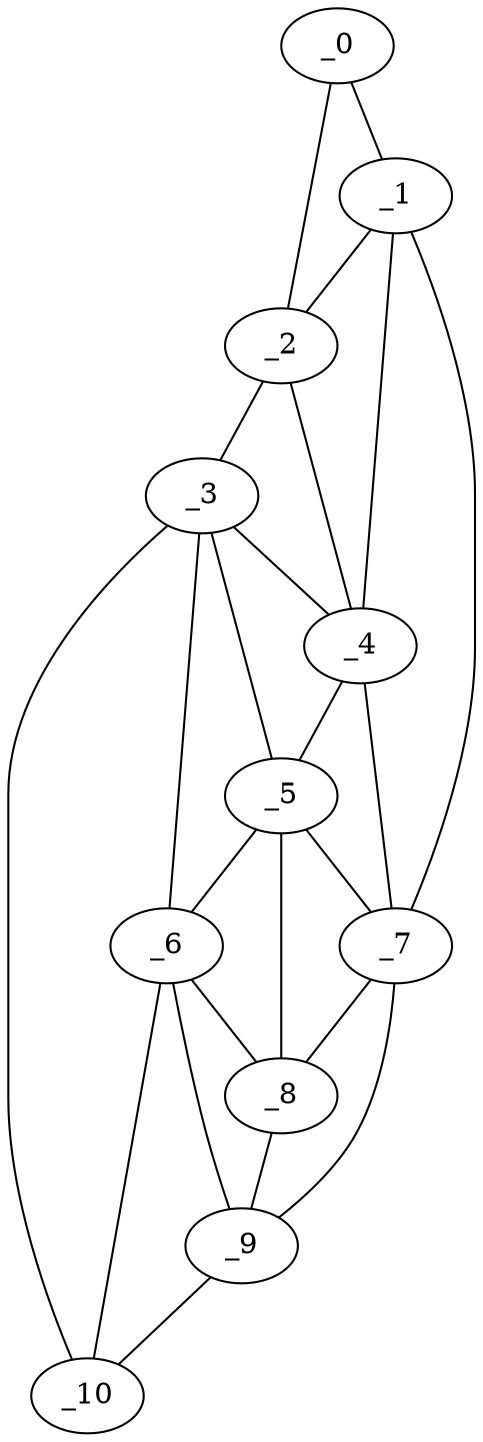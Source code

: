 graph "obj63__85.gxl" {
	_0	 [x=31,
		y=25];
	_1	 [x=32,
		y=35];
	_0 -- _1	 [valence=1];
	_2	 [x=39,
		y=21];
	_0 -- _2	 [valence=1];
	_1 -- _2	 [valence=2];
	_4	 [x=61,
		y=37];
	_1 -- _4	 [valence=2];
	_7	 [x=81,
		y=51];
	_1 -- _7	 [valence=1];
	_3	 [x=55,
		y=15];
	_2 -- _3	 [valence=1];
	_2 -- _4	 [valence=1];
	_3 -- _4	 [valence=2];
	_5	 [x=70,
		y=34];
	_3 -- _5	 [valence=2];
	_6	 [x=78,
		y=26];
	_3 -- _6	 [valence=2];
	_10	 [x=102,
		y=28];
	_3 -- _10	 [valence=1];
	_4 -- _5	 [valence=2];
	_4 -- _7	 [valence=2];
	_5 -- _6	 [valence=2];
	_5 -- _7	 [valence=2];
	_8	 [x=85,
		y=45];
	_5 -- _8	 [valence=1];
	_6 -- _8	 [valence=2];
	_9	 [x=95,
		y=44];
	_6 -- _9	 [valence=2];
	_6 -- _10	 [valence=1];
	_7 -- _8	 [valence=2];
	_7 -- _9	 [valence=1];
	_8 -- _9	 [valence=1];
	_9 -- _10	 [valence=1];
}

